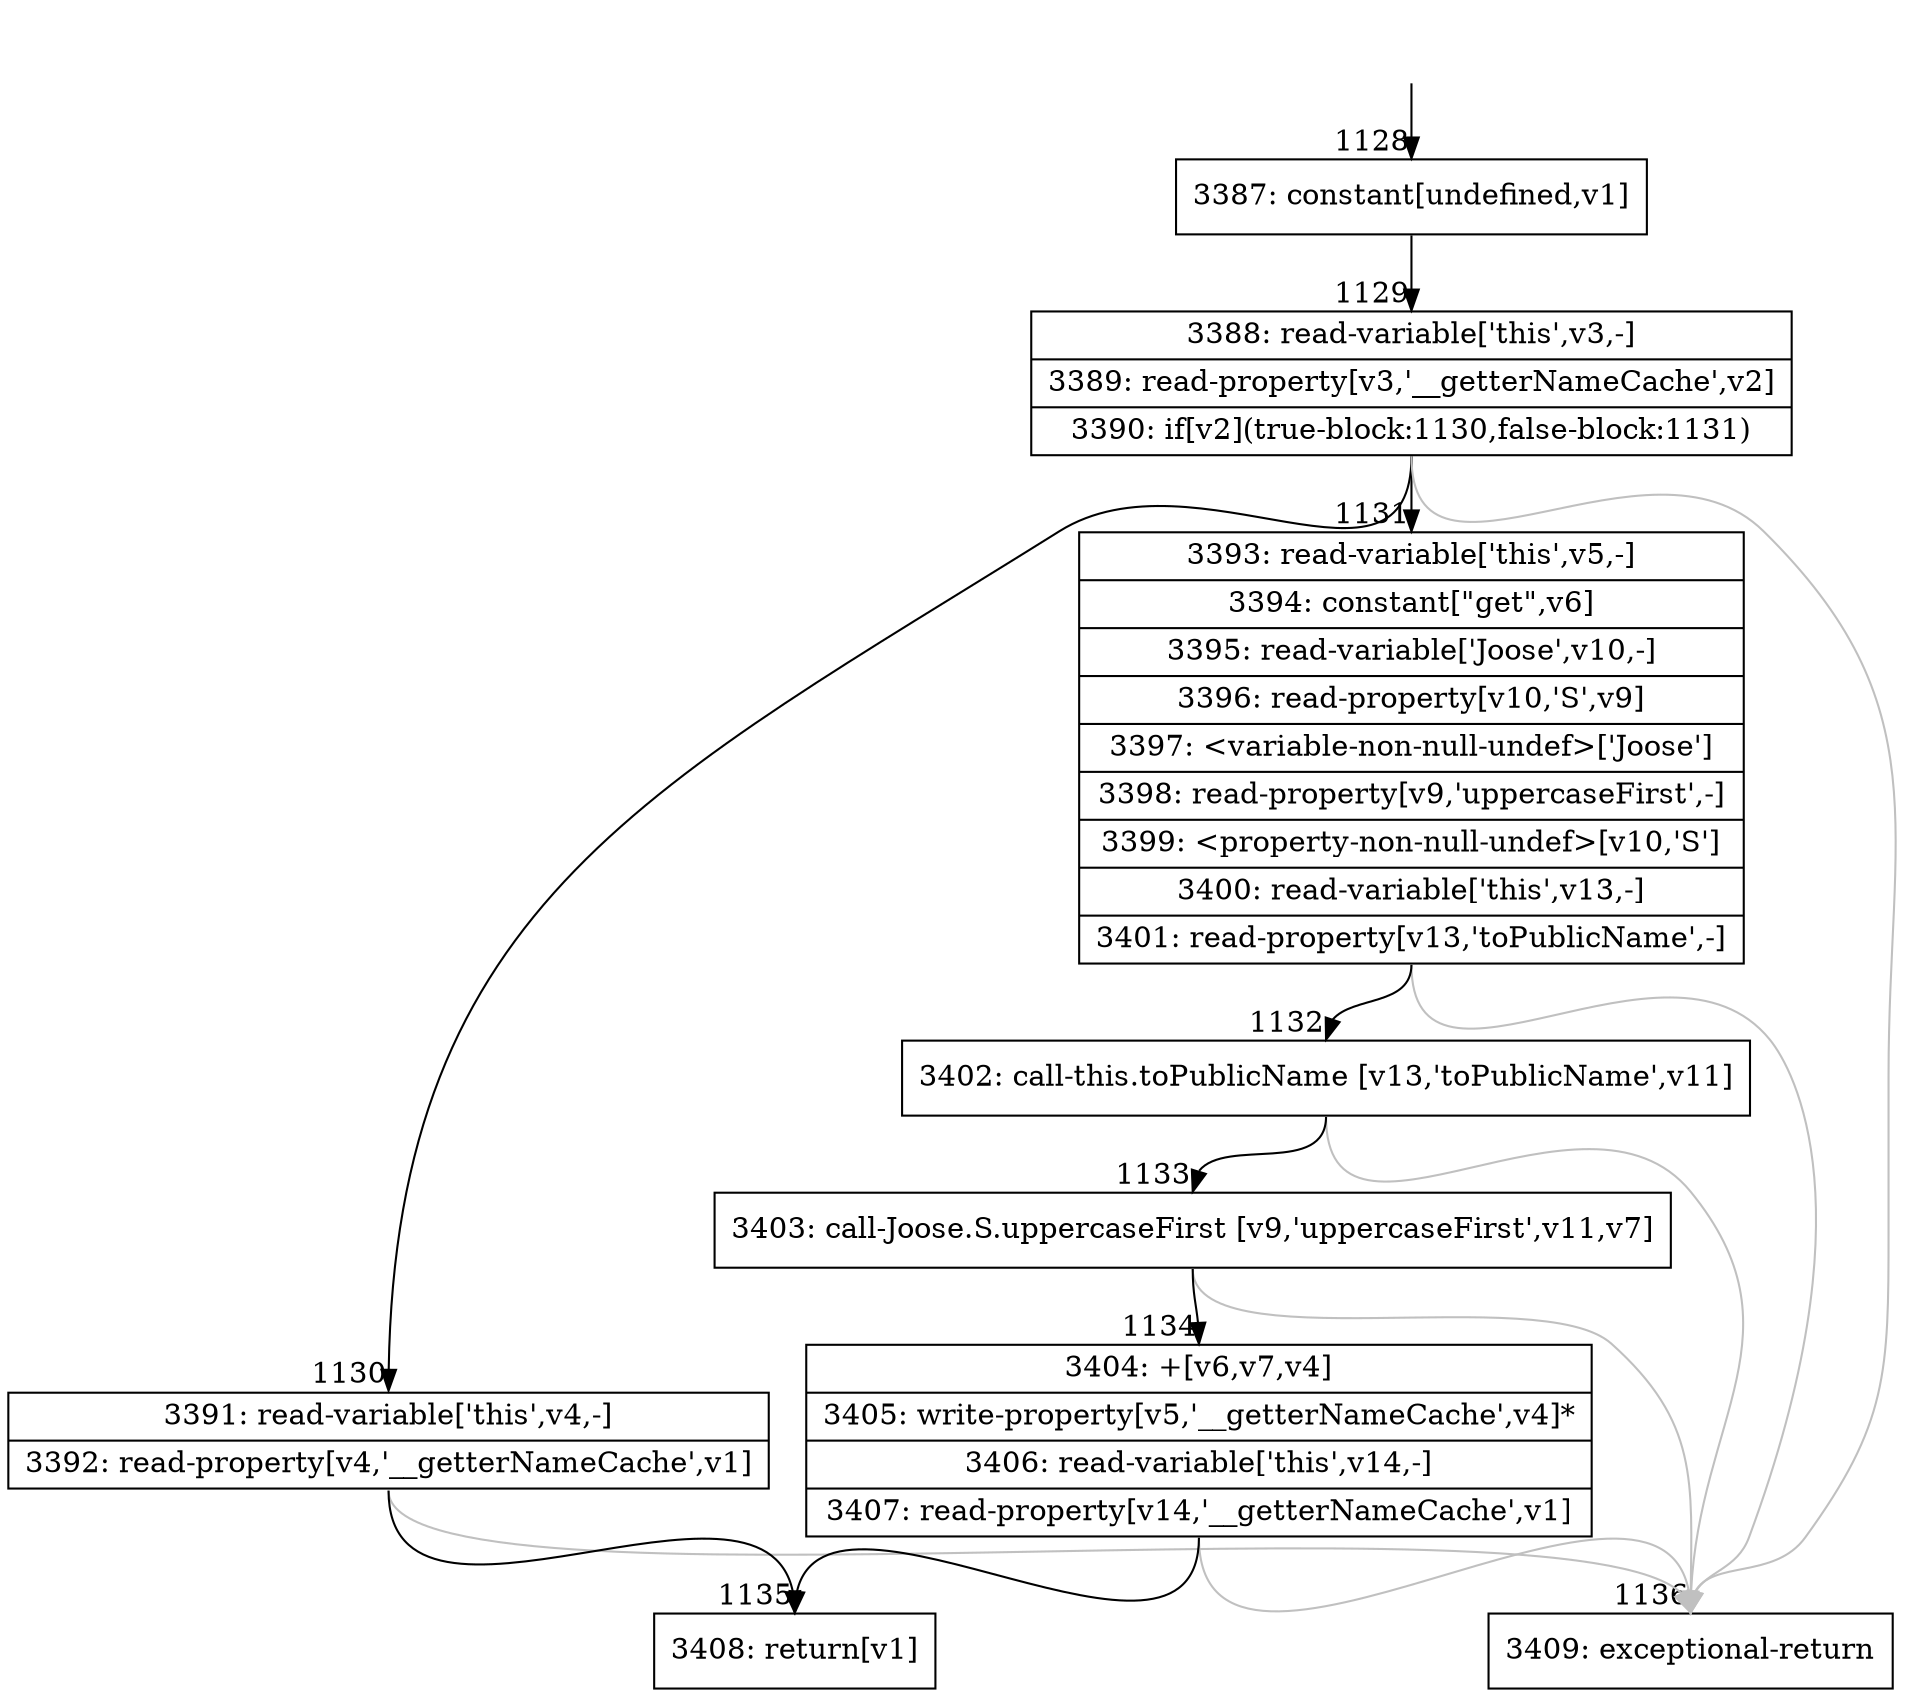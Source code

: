 digraph {
rankdir="TD"
BB_entry136[shape=none,label=""];
BB_entry136 -> BB1128 [tailport=s, headport=n, headlabel="    1128"]
BB1128 [shape=record label="{3387: constant[undefined,v1]}" ] 
BB1128 -> BB1129 [tailport=s, headport=n, headlabel="      1129"]
BB1129 [shape=record label="{3388: read-variable['this',v3,-]|3389: read-property[v3,'__getterNameCache',v2]|3390: if[v2](true-block:1130,false-block:1131)}" ] 
BB1129 -> BB1130 [tailport=s, headport=n, headlabel="      1130"]
BB1129 -> BB1131 [tailport=s, headport=n, headlabel="      1131"]
BB1129 -> BB1136 [tailport=s, headport=n, color=gray, headlabel="      1136"]
BB1130 [shape=record label="{3391: read-variable['this',v4,-]|3392: read-property[v4,'__getterNameCache',v1]}" ] 
BB1130 -> BB1135 [tailport=s, headport=n, headlabel="      1135"]
BB1130 -> BB1136 [tailport=s, headport=n, color=gray]
BB1131 [shape=record label="{3393: read-variable['this',v5,-]|3394: constant[\"get\",v6]|3395: read-variable['Joose',v10,-]|3396: read-property[v10,'S',v9]|3397: \<variable-non-null-undef\>['Joose']|3398: read-property[v9,'uppercaseFirst',-]|3399: \<property-non-null-undef\>[v10,'S']|3400: read-variable['this',v13,-]|3401: read-property[v13,'toPublicName',-]}" ] 
BB1131 -> BB1132 [tailport=s, headport=n, headlabel="      1132"]
BB1131 -> BB1136 [tailport=s, headport=n, color=gray]
BB1132 [shape=record label="{3402: call-this.toPublicName [v13,'toPublicName',v11]}" ] 
BB1132 -> BB1133 [tailport=s, headport=n, headlabel="      1133"]
BB1132 -> BB1136 [tailport=s, headport=n, color=gray]
BB1133 [shape=record label="{3403: call-Joose.S.uppercaseFirst [v9,'uppercaseFirst',v11,v7]}" ] 
BB1133 -> BB1134 [tailport=s, headport=n, headlabel="      1134"]
BB1133 -> BB1136 [tailport=s, headport=n, color=gray]
BB1134 [shape=record label="{3404: +[v6,v7,v4]|3405: write-property[v5,'__getterNameCache',v4]*|3406: read-variable['this',v14,-]|3407: read-property[v14,'__getterNameCache',v1]}" ] 
BB1134 -> BB1135 [tailport=s, headport=n]
BB1134 -> BB1136 [tailport=s, headport=n, color=gray]
BB1135 [shape=record label="{3408: return[v1]}" ] 
BB1136 [shape=record label="{3409: exceptional-return}" ] 
//#$~ 1294
}
